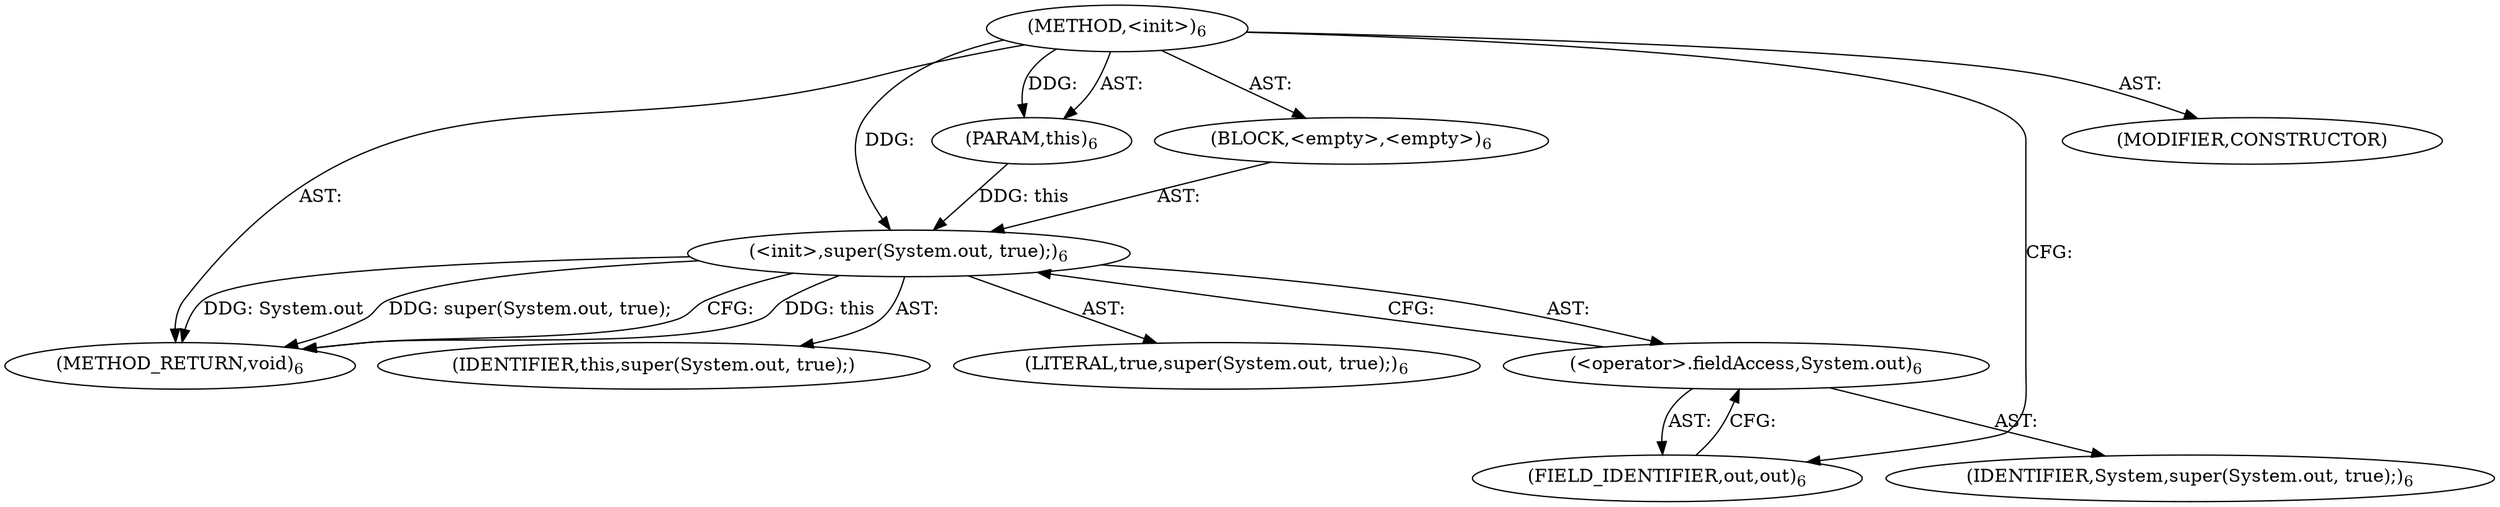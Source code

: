 digraph "&lt;init&gt;" {  
"53" [label = <(METHOD,&lt;init&gt;)<SUB>6</SUB>> ]
"4" [label = <(PARAM,this)<SUB>6</SUB>> ]
"54" [label = <(BLOCK,&lt;empty&gt;,&lt;empty&gt;)<SUB>6</SUB>> ]
"55" [label = <(&lt;init&gt;,super(System.out, true);)<SUB>6</SUB>> ]
"3" [label = <(IDENTIFIER,this,super(System.out, true);)> ]
"56" [label = <(&lt;operator&gt;.fieldAccess,System.out)<SUB>6</SUB>> ]
"57" [label = <(IDENTIFIER,System,super(System.out, true);)<SUB>6</SUB>> ]
"58" [label = <(FIELD_IDENTIFIER,out,out)<SUB>6</SUB>> ]
"59" [label = <(LITERAL,true,super(System.out, true);)<SUB>6</SUB>> ]
"60" [label = <(MODIFIER,CONSTRUCTOR)> ]
"61" [label = <(METHOD_RETURN,void)<SUB>6</SUB>> ]
  "53" -> "4"  [ label = "AST: "] 
  "53" -> "54"  [ label = "AST: "] 
  "53" -> "60"  [ label = "AST: "] 
  "53" -> "61"  [ label = "AST: "] 
  "54" -> "55"  [ label = "AST: "] 
  "55" -> "3"  [ label = "AST: "] 
  "55" -> "56"  [ label = "AST: "] 
  "55" -> "59"  [ label = "AST: "] 
  "56" -> "57"  [ label = "AST: "] 
  "56" -> "58"  [ label = "AST: "] 
  "55" -> "61"  [ label = "CFG: "] 
  "56" -> "55"  [ label = "CFG: "] 
  "58" -> "56"  [ label = "CFG: "] 
  "53" -> "58"  [ label = "CFG: "] 
  "55" -> "61"  [ label = "DDG: this"] 
  "55" -> "61"  [ label = "DDG: System.out"] 
  "55" -> "61"  [ label = "DDG: super(System.out, true);"] 
  "53" -> "4"  [ label = "DDG: "] 
  "4" -> "55"  [ label = "DDG: this"] 
  "53" -> "55"  [ label = "DDG: "] 
}
